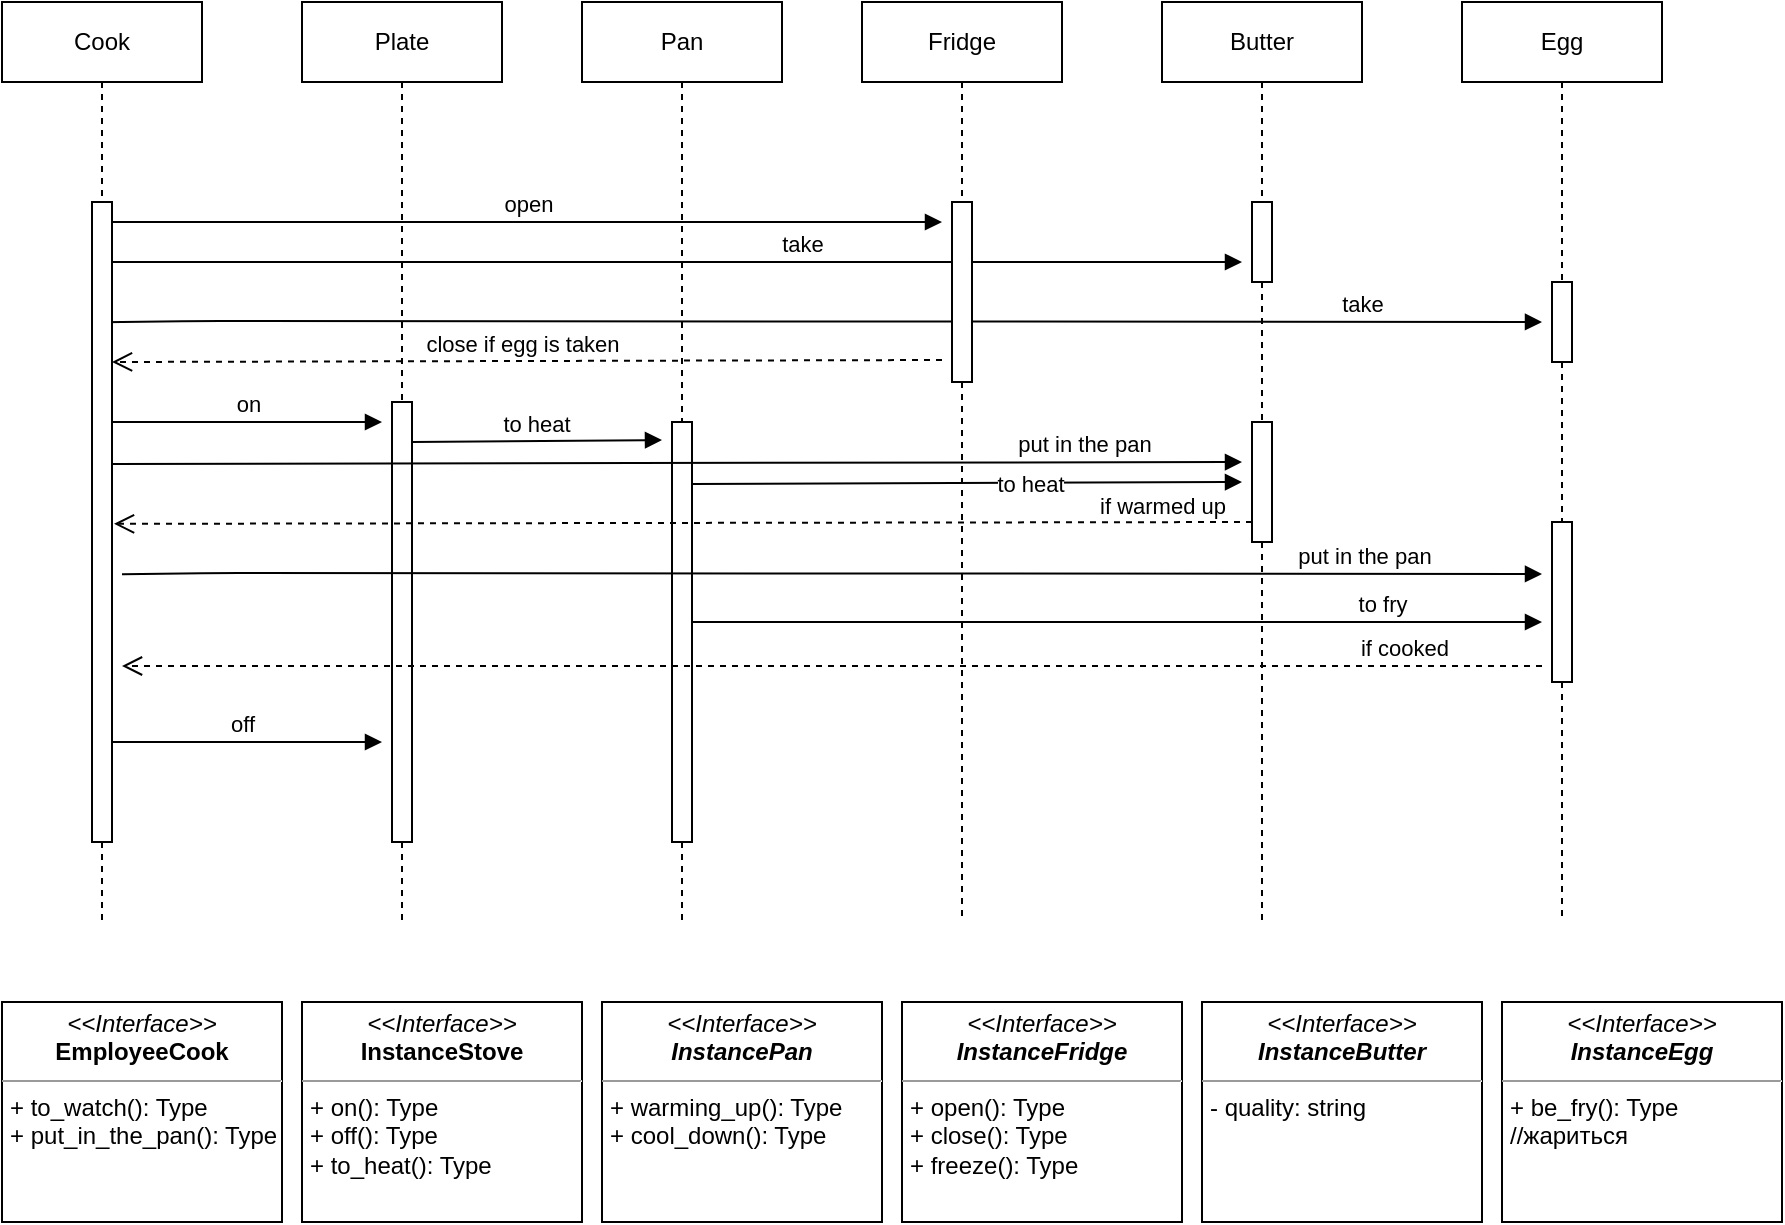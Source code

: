 <mxfile version="15.2.7" type="github">
  <diagram id="yByAGaXeHtsglBaPChMi" name="Page-1">
    <mxGraphModel dx="1382" dy="795" grid="1" gridSize="10" guides="1" tooltips="1" connect="1" arrows="1" fold="1" page="1" pageScale="1" pageWidth="827" pageHeight="1169" math="0" shadow="0">
      <root>
        <mxCell id="0" />
        <mxCell id="1" parent="0" />
        <mxCell id="5Cydv7Gsf7vGVjaM04B7-1" value="Cook" style="shape=umlLifeline;perimeter=lifelinePerimeter;whiteSpace=wrap;html=1;container=1;collapsible=0;recursiveResize=0;outlineConnect=0;" vertex="1" parent="1">
          <mxGeometry x="40" y="420" width="100" height="100" as="geometry" />
        </mxCell>
        <mxCell id="5Cydv7Gsf7vGVjaM04B7-2" value="Plate" style="shape=umlLifeline;perimeter=lifelinePerimeter;whiteSpace=wrap;html=1;container=1;collapsible=0;recursiveResize=0;outlineConnect=0;" vertex="1" parent="1">
          <mxGeometry x="190" y="420" width="100" height="200" as="geometry" />
        </mxCell>
        <mxCell id="5Cydv7Gsf7vGVjaM04B7-3" value="Pan" style="shape=umlLifeline;perimeter=lifelinePerimeter;whiteSpace=wrap;html=1;container=1;collapsible=0;recursiveResize=0;outlineConnect=0;" vertex="1" parent="1">
          <mxGeometry x="330" y="420" width="100" height="210" as="geometry" />
        </mxCell>
        <mxCell id="5Cydv7Gsf7vGVjaM04B7-14" value="take" style="html=1;verticalAlign=bottom;endArrow=block;" edge="1" parent="5Cydv7Gsf7vGVjaM04B7-3">
          <mxGeometry x="0.221" width="80" relative="1" as="geometry">
            <mxPoint x="-235" y="130" as="sourcePoint" />
            <mxPoint x="330" y="130" as="targetPoint" />
            <Array as="points">
              <mxPoint x="-195" y="130" />
            </Array>
            <mxPoint as="offset" />
          </mxGeometry>
        </mxCell>
        <mxCell id="5Cydv7Gsf7vGVjaM04B7-17" value="take" style="html=1;verticalAlign=bottom;endArrow=block;exitX=0.5;exitY=0.188;exitDx=0;exitDy=0;exitPerimeter=0;" edge="1" parent="5Cydv7Gsf7vGVjaM04B7-3">
          <mxGeometry x="0.75" width="80" relative="1" as="geometry">
            <mxPoint x="-240" y="160.16" as="sourcePoint" />
            <mxPoint x="480" y="160" as="targetPoint" />
            <Array as="points">
              <mxPoint x="-190" y="159.5" />
            </Array>
            <mxPoint as="offset" />
          </mxGeometry>
        </mxCell>
        <mxCell id="5Cydv7Gsf7vGVjaM04B7-4" value="Fridge" style="shape=umlLifeline;perimeter=lifelinePerimeter;whiteSpace=wrap;html=1;container=1;collapsible=0;recursiveResize=0;outlineConnect=0;" vertex="1" parent="1">
          <mxGeometry x="470" y="420" width="100" height="100" as="geometry" />
        </mxCell>
        <mxCell id="5Cydv7Gsf7vGVjaM04B7-5" value="Butter" style="shape=umlLifeline;perimeter=lifelinePerimeter;whiteSpace=wrap;html=1;container=1;collapsible=0;recursiveResize=0;outlineConnect=0;" vertex="1" parent="1">
          <mxGeometry x="620" y="420" width="100" height="100" as="geometry" />
        </mxCell>
        <mxCell id="5Cydv7Gsf7vGVjaM04B7-6" value="Egg" style="shape=umlLifeline;perimeter=lifelinePerimeter;whiteSpace=wrap;html=1;container=1;collapsible=0;recursiveResize=0;outlineConnect=0;" vertex="1" parent="1">
          <mxGeometry x="770" y="420" width="100" height="140" as="geometry" />
        </mxCell>
        <mxCell id="5Cydv7Gsf7vGVjaM04B7-9" value="on" style="html=1;verticalAlign=bottom;endArrow=block;" edge="1" parent="1">
          <mxGeometry width="80" relative="1" as="geometry">
            <mxPoint x="95" y="630" as="sourcePoint" />
            <mxPoint x="230" y="630" as="targetPoint" />
          </mxGeometry>
        </mxCell>
        <mxCell id="5Cydv7Gsf7vGVjaM04B7-11" value="to heat" style="html=1;verticalAlign=bottom;endArrow=block;" edge="1" parent="1">
          <mxGeometry width="80" relative="1" as="geometry">
            <mxPoint x="245" y="640" as="sourcePoint" />
            <mxPoint x="370" y="639" as="targetPoint" />
          </mxGeometry>
        </mxCell>
        <mxCell id="5Cydv7Gsf7vGVjaM04B7-13" value="open" style="html=1;verticalAlign=bottom;endArrow=block;" edge="1" parent="1">
          <mxGeometry width="80" relative="1" as="geometry">
            <mxPoint x="95" y="530" as="sourcePoint" />
            <mxPoint x="510" y="530" as="targetPoint" />
            <Array as="points">
              <mxPoint x="135" y="530" />
            </Array>
          </mxGeometry>
        </mxCell>
        <mxCell id="5Cydv7Gsf7vGVjaM04B7-18" value="close if egg is taken" style="html=1;verticalAlign=bottom;endArrow=open;dashed=1;endSize=8;entryX=1;entryY=0.25;entryDx=0;entryDy=0;entryPerimeter=0;" edge="1" parent="1">
          <mxGeometry x="0.012" relative="1" as="geometry">
            <mxPoint x="510" y="599" as="sourcePoint" />
            <mxPoint x="95" y="600" as="targetPoint" />
            <mxPoint as="offset" />
          </mxGeometry>
        </mxCell>
        <mxCell id="5Cydv7Gsf7vGVjaM04B7-22" value="" style="shape=umlLifeline;perimeter=lifelinePerimeter;whiteSpace=wrap;html=1;container=1;collapsible=0;recursiveResize=0;outlineConnect=0;size=320;" vertex="1" parent="1">
          <mxGeometry x="85" y="520" width="10" height="360" as="geometry" />
        </mxCell>
        <mxCell id="5Cydv7Gsf7vGVjaM04B7-23" value="" style="shape=umlLifeline;perimeter=lifelinePerimeter;whiteSpace=wrap;html=1;container=1;collapsible=0;recursiveResize=0;outlineConnect=0;size=220;" vertex="1" parent="1">
          <mxGeometry x="235" y="620" width="10" height="260" as="geometry" />
        </mxCell>
        <mxCell id="5Cydv7Gsf7vGVjaM04B7-24" value="" style="shape=umlLifeline;perimeter=lifelinePerimeter;whiteSpace=wrap;html=1;container=1;collapsible=0;recursiveResize=0;outlineConnect=0;size=210;" vertex="1" parent="1">
          <mxGeometry x="375" y="630" width="10" height="250" as="geometry" />
        </mxCell>
        <mxCell id="5Cydv7Gsf7vGVjaM04B7-25" value="" style="shape=umlLifeline;perimeter=lifelinePerimeter;whiteSpace=wrap;html=1;container=1;collapsible=0;recursiveResize=0;outlineConnect=0;size=60;" vertex="1" parent="1">
          <mxGeometry x="665" y="630" width="10" height="250" as="geometry" />
        </mxCell>
        <mxCell id="5Cydv7Gsf7vGVjaM04B7-26" value="" style="shape=umlLifeline;perimeter=lifelinePerimeter;whiteSpace=wrap;html=1;container=1;collapsible=0;recursiveResize=0;outlineConnect=0;size=40;" vertex="1" parent="1">
          <mxGeometry x="815" y="560" width="10" height="120" as="geometry" />
        </mxCell>
        <mxCell id="5Cydv7Gsf7vGVjaM04B7-27" value="" style="shape=umlLifeline;perimeter=lifelinePerimeter;whiteSpace=wrap;html=1;container=1;collapsible=0;recursiveResize=0;outlineConnect=0;size=40;" vertex="1" parent="1">
          <mxGeometry x="665" y="520" width="10" height="110" as="geometry" />
        </mxCell>
        <mxCell id="5Cydv7Gsf7vGVjaM04B7-28" value="" style="shape=umlLifeline;perimeter=lifelinePerimeter;whiteSpace=wrap;html=1;container=1;collapsible=0;recursiveResize=0;outlineConnect=0;size=90;" vertex="1" parent="1">
          <mxGeometry x="515" y="520" width="10" height="360" as="geometry" />
        </mxCell>
        <mxCell id="5Cydv7Gsf7vGVjaM04B7-29" value="" style="shape=umlLifeline;perimeter=lifelinePerimeter;whiteSpace=wrap;html=1;container=1;collapsible=0;recursiveResize=0;outlineConnect=0;size=80;" vertex="1" parent="1">
          <mxGeometry x="815" y="680" width="10" height="200" as="geometry" />
        </mxCell>
        <mxCell id="5Cydv7Gsf7vGVjaM04B7-30" value="to heat" style="html=1;verticalAlign=bottom;endArrow=block;" edge="1" parent="1">
          <mxGeometry x="0.228" y="-10" width="80" relative="1" as="geometry">
            <mxPoint x="385" y="661" as="sourcePoint" />
            <mxPoint x="660" y="660" as="targetPoint" />
            <mxPoint as="offset" />
          </mxGeometry>
        </mxCell>
        <mxCell id="5Cydv7Gsf7vGVjaM04B7-31" value="put in the pan" style="html=1;verticalAlign=bottom;endArrow=block;" edge="1" parent="1">
          <mxGeometry x="0.722" width="80" relative="1" as="geometry">
            <mxPoint x="95" y="651" as="sourcePoint" />
            <mxPoint x="660" y="650" as="targetPoint" />
            <mxPoint as="offset" />
          </mxGeometry>
        </mxCell>
        <mxCell id="5Cydv7Gsf7vGVjaM04B7-32" value="if warmed up" style="html=1;verticalAlign=bottom;endArrow=open;dashed=1;endSize=8;entryX=1.1;entryY=0.447;entryDx=0;entryDy=0;entryPerimeter=0;" edge="1" parent="1" target="5Cydv7Gsf7vGVjaM04B7-22">
          <mxGeometry x="-0.842" y="1" relative="1" as="geometry">
            <mxPoint x="665" y="680" as="sourcePoint" />
            <mxPoint x="250" y="681" as="targetPoint" />
            <mxPoint as="offset" />
          </mxGeometry>
        </mxCell>
        <mxCell id="5Cydv7Gsf7vGVjaM04B7-33" value="put in the pan" style="html=1;verticalAlign=bottom;endArrow=block;exitX=0.5;exitY=0.188;exitDx=0;exitDy=0;exitPerimeter=0;" edge="1" parent="1">
          <mxGeometry x="0.75" width="80" relative="1" as="geometry">
            <mxPoint x="100" y="706.16" as="sourcePoint" />
            <mxPoint x="810" y="706" as="targetPoint" />
            <Array as="points">
              <mxPoint x="150" y="705.5" />
            </Array>
            <mxPoint as="offset" />
          </mxGeometry>
        </mxCell>
        <mxCell id="5Cydv7Gsf7vGVjaM04B7-34" value="to fry" style="html=1;verticalAlign=bottom;endArrow=block;" edge="1" parent="1">
          <mxGeometry x="0.624" width="80" relative="1" as="geometry">
            <mxPoint x="385" y="730" as="sourcePoint" />
            <mxPoint x="810" y="730" as="targetPoint" />
            <mxPoint as="offset" />
          </mxGeometry>
        </mxCell>
        <mxCell id="5Cydv7Gsf7vGVjaM04B7-35" value="if cooked" style="html=1;verticalAlign=bottom;endArrow=open;dashed=1;endSize=8;" edge="1" parent="1">
          <mxGeometry x="-0.806" relative="1" as="geometry">
            <mxPoint x="810" y="752" as="sourcePoint" />
            <mxPoint x="100" y="752" as="targetPoint" />
            <mxPoint as="offset" />
          </mxGeometry>
        </mxCell>
        <mxCell id="5Cydv7Gsf7vGVjaM04B7-36" value="off" style="html=1;verticalAlign=bottom;endArrow=block;" edge="1" parent="1">
          <mxGeometry x="-0.037" width="80" relative="1" as="geometry">
            <mxPoint x="95" y="790" as="sourcePoint" />
            <mxPoint x="230" y="790" as="targetPoint" />
            <mxPoint as="offset" />
          </mxGeometry>
        </mxCell>
        <mxCell id="5Cydv7Gsf7vGVjaM04B7-38" value="&lt;p style=&quot;margin: 0px ; margin-top: 4px ; text-align: center&quot;&gt;&lt;i&gt;&amp;lt;&amp;lt;Interface&amp;gt;&amp;gt;&lt;/i&gt;&lt;br&gt;&lt;b&gt;EmployeeCook&lt;/b&gt;&lt;/p&gt;&lt;hr size=&quot;1&quot;&gt;&lt;p style=&quot;margin: 0px ; margin-left: 4px&quot;&gt;+ to_watch(): Type&lt;br&gt;&lt;/p&gt;&lt;p style=&quot;margin: 0px ; margin-left: 4px&quot;&gt;+ put_in_the_pan(): Type&lt;br&gt;&lt;/p&gt;" style="verticalAlign=top;align=left;overflow=fill;fontSize=12;fontFamily=Helvetica;html=1;" vertex="1" parent="1">
          <mxGeometry x="40" y="920" width="140" height="110" as="geometry" />
        </mxCell>
        <mxCell id="5Cydv7Gsf7vGVjaM04B7-39" value="&lt;p style=&quot;margin: 0px ; margin-top: 4px ; text-align: center&quot;&gt;&lt;i&gt;&amp;lt;&amp;lt;Interface&amp;gt;&amp;gt;&lt;/i&gt;&lt;br&gt;&lt;b&gt;InstanceStove&lt;/b&gt;&lt;/p&gt;&lt;hr size=&quot;1&quot;&gt;&lt;p style=&quot;margin: 0px ; margin-left: 4px&quot;&gt;&lt;span&gt;+ on(): Type&lt;/span&gt;&lt;br&gt;&lt;/p&gt;&lt;p style=&quot;margin: 0px ; margin-left: 4px&quot;&gt;+ off(): Type&lt;/p&gt;&lt;p style=&quot;margin: 0px ; margin-left: 4px&quot;&gt;+ to_heat(): Type&lt;/p&gt;" style="verticalAlign=top;align=left;overflow=fill;fontSize=12;fontFamily=Helvetica;html=1;" vertex="1" parent="1">
          <mxGeometry x="190" y="920" width="140" height="110" as="geometry" />
        </mxCell>
        <mxCell id="5Cydv7Gsf7vGVjaM04B7-40" value="&lt;p style=&quot;margin: 0px ; margin-top: 4px ; text-align: center&quot;&gt;&lt;i&gt;&amp;lt;&amp;lt;Interface&amp;gt;&amp;gt;&lt;/i&gt;&lt;br&gt;&lt;i&gt;&lt;b&gt;InstancePan&lt;/b&gt;&lt;/i&gt;&lt;br&gt;&lt;/p&gt;&lt;hr size=&quot;1&quot;&gt;&lt;p style=&quot;margin: 0px ; margin-left: 4px&quot;&gt;+ warming_up(): Type&lt;br&gt;+ cool_down(): Type&lt;/p&gt;" style="verticalAlign=top;align=left;overflow=fill;fontSize=12;fontFamily=Helvetica;html=1;" vertex="1" parent="1">
          <mxGeometry x="340" y="920" width="140" height="110" as="geometry" />
        </mxCell>
        <mxCell id="5Cydv7Gsf7vGVjaM04B7-41" value="&lt;p style=&quot;margin: 0px ; margin-top: 4px ; text-align: center&quot;&gt;&lt;i&gt;&amp;lt;&amp;lt;Interface&amp;gt;&amp;gt;&lt;/i&gt;&lt;br&gt;&lt;i&gt;&lt;b&gt;InstanceFridge&lt;/b&gt;&lt;/i&gt;&lt;br&gt;&lt;/p&gt;&lt;hr size=&quot;1&quot;&gt;&lt;p style=&quot;margin: 0px ; margin-left: 4px&quot;&gt;+ open(): Type&lt;br&gt;+ close(): Type&lt;/p&gt;&lt;p style=&quot;margin: 0px ; margin-left: 4px&quot;&gt;+ freeze(): Type&lt;/p&gt;" style="verticalAlign=top;align=left;overflow=fill;fontSize=12;fontFamily=Helvetica;html=1;" vertex="1" parent="1">
          <mxGeometry x="490" y="920" width="140" height="110" as="geometry" />
        </mxCell>
        <mxCell id="5Cydv7Gsf7vGVjaM04B7-42" value="&lt;p style=&quot;margin: 0px ; margin-top: 4px ; text-align: center&quot;&gt;&lt;i&gt;&amp;lt;&amp;lt;Interface&amp;gt;&amp;gt;&lt;/i&gt;&lt;br&gt;&lt;i&gt;&lt;b&gt;InstanceButter&lt;/b&gt;&lt;/i&gt;&lt;br&gt;&lt;/p&gt;&lt;hr size=&quot;1&quot;&gt;&lt;p style=&quot;margin: 0px ; margin-left: 4px&quot;&gt;- quality: string&lt;br&gt;&lt;/p&gt;" style="verticalAlign=top;align=left;overflow=fill;fontSize=12;fontFamily=Helvetica;html=1;" vertex="1" parent="1">
          <mxGeometry x="640" y="920" width="140" height="110" as="geometry" />
        </mxCell>
        <mxCell id="5Cydv7Gsf7vGVjaM04B7-43" value="&lt;p style=&quot;margin: 0px ; margin-top: 4px ; text-align: center&quot;&gt;&lt;i&gt;&amp;lt;&amp;lt;Interface&amp;gt;&amp;gt;&lt;/i&gt;&lt;br&gt;&lt;i&gt;&lt;b&gt;InstanceEgg&lt;/b&gt;&lt;/i&gt;&lt;br&gt;&lt;/p&gt;&lt;hr size=&quot;1&quot;&gt;&lt;p style=&quot;margin: 0px ; margin-left: 4px&quot;&gt;+ be_fry(): Type&lt;br&gt;&lt;/p&gt;&lt;p style=&quot;margin: 0px ; margin-left: 4px&quot;&gt;//жариться&lt;/p&gt;" style="verticalAlign=top;align=left;overflow=fill;fontSize=12;fontFamily=Helvetica;html=1;" vertex="1" parent="1">
          <mxGeometry x="790" y="920" width="140" height="110" as="geometry" />
        </mxCell>
      </root>
    </mxGraphModel>
  </diagram>
</mxfile>
